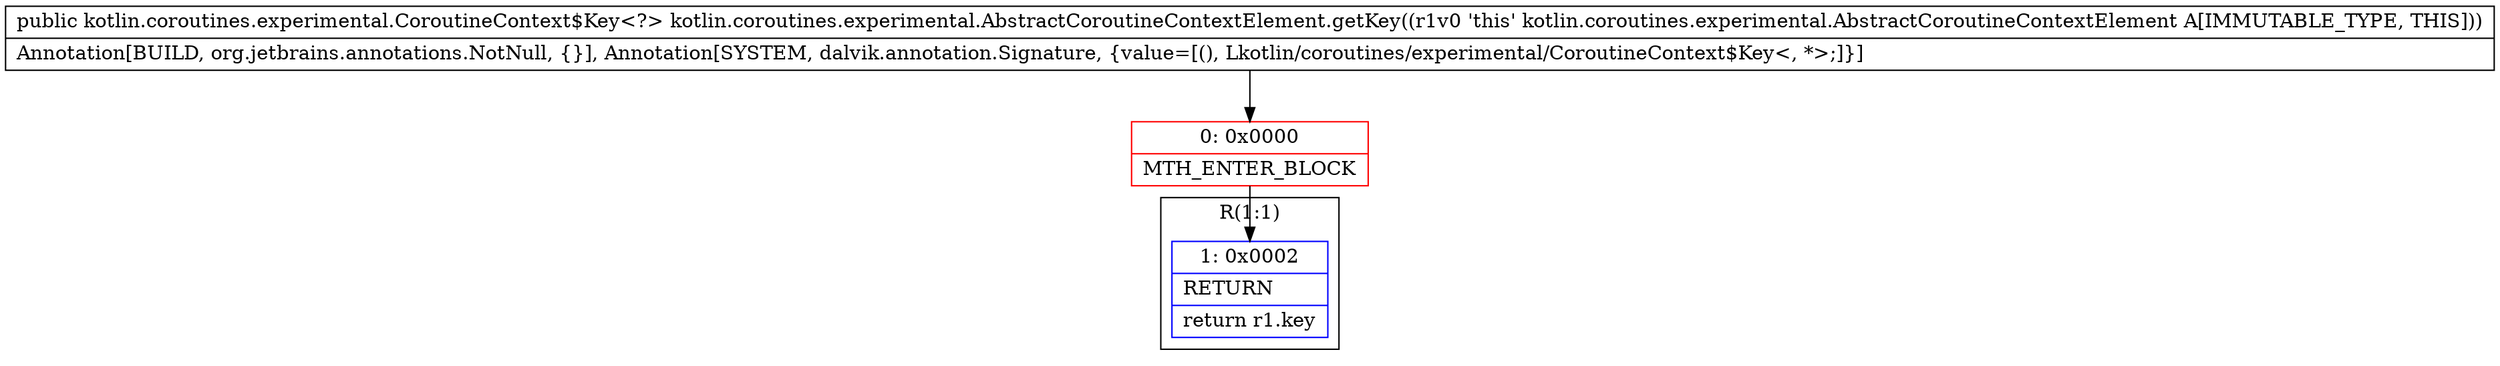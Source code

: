 digraph "CFG forkotlin.coroutines.experimental.AbstractCoroutineContextElement.getKey()Lkotlin\/coroutines\/experimental\/CoroutineContext$Key;" {
subgraph cluster_Region_947432218 {
label = "R(1:1)";
node [shape=record,color=blue];
Node_1 [shape=record,label="{1\:\ 0x0002|RETURN\l|return r1.key\l}"];
}
Node_0 [shape=record,color=red,label="{0\:\ 0x0000|MTH_ENTER_BLOCK\l}"];
MethodNode[shape=record,label="{public kotlin.coroutines.experimental.CoroutineContext$Key\<?\> kotlin.coroutines.experimental.AbstractCoroutineContextElement.getKey((r1v0 'this' kotlin.coroutines.experimental.AbstractCoroutineContextElement A[IMMUTABLE_TYPE, THIS]))  | Annotation[BUILD, org.jetbrains.annotations.NotNull, \{\}], Annotation[SYSTEM, dalvik.annotation.Signature, \{value=[(), Lkotlin\/coroutines\/experimental\/CoroutineContext$Key\<, *\>;]\}]\l}"];
MethodNode -> Node_0;
Node_0 -> Node_1;
}

